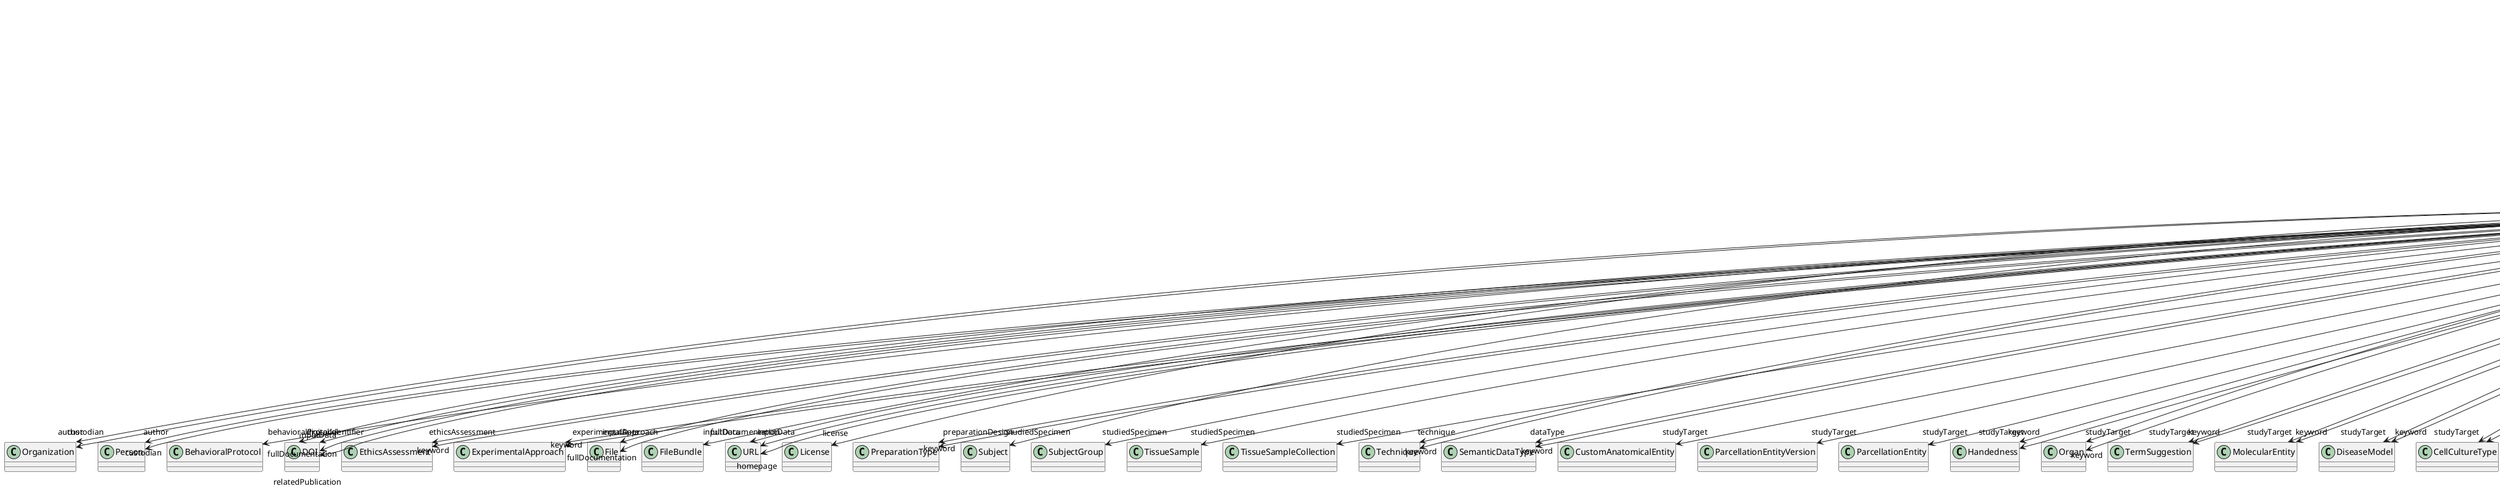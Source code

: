 @startuml
class DatasetVersion {
+author
+behavioralProtocol
+digitalIdentifier
+ethicsAssessment
+experimentalApproach
+inputData
+isAlternativeVersionOf
+isNewVersionOf
+license
+preparationDesign
+studiedSpecimen
+technique
+dataType
+studyTarget
+accessibility
+copyright
+custodian
+description
+fullDocumentation
+fullName
+funding
+homepage
+howToCite
+keyword
+otherContribution
+relatedPublication
+releaseDate
+repository
+shortName
+supportChannel
+versionIdentifier
+versionInnovation

}
DatasetVersion -d-> "author" Organization
DatasetVersion -d-> "author" Person
DatasetVersion -d-> "behavioralProtocol" BehavioralProtocol
DatasetVersion -d-> "digitalIdentifier" DOI
DatasetVersion -d-> "ethicsAssessment" EthicsAssessment
DatasetVersion -d-> "experimentalApproach" ExperimentalApproach
DatasetVersion -d-> "inputData" DOI
DatasetVersion -d-> "inputData" File
DatasetVersion -d-> "inputData" FileBundle
DatasetVersion -d-> "inputData" URL
DatasetVersion -d-> "isAlternativeVersionOf" DatasetVersion
DatasetVersion -d-> "isNewVersionOf" DatasetVersion
DatasetVersion -d-> "license" License
DatasetVersion -d-> "preparationDesign" PreparationType
DatasetVersion -d-> "studiedSpecimen" Subject
DatasetVersion -d-> "studiedSpecimen" SubjectGroup
DatasetVersion -d-> "studiedSpecimen" TissueSample
DatasetVersion -d-> "studiedSpecimen" TissueSampleCollection
DatasetVersion -d-> "technique" Technique
DatasetVersion -d-> "dataType" SemanticDataType
DatasetVersion -d-> "studyTarget" CustomAnatomicalEntity
DatasetVersion -d-> "studyTarget" ParcellationEntityVersion
DatasetVersion -d-> "studyTarget" ParcellationEntity
DatasetVersion -d-> "studyTarget" Handedness
DatasetVersion -d-> "studyTarget" Organ
DatasetVersion -d-> "studyTarget" TermSuggestion
DatasetVersion -d-> "studyTarget" MolecularEntity
DatasetVersion -d-> "studyTarget" DiseaseModel
DatasetVersion -d-> "studyTarget" CellCultureType
DatasetVersion -d-> "studyTarget" Disease
DatasetVersion -d-> "studyTarget" BiologicalOrder
DatasetVersion -d-> "studyTarget" BiologicalSex
DatasetVersion -d-> "studyTarget" Species
DatasetVersion -d-> "studyTarget" UBERONParcellation
DatasetVersion -d-> "studyTarget" BreedingType
DatasetVersion -d-> "studyTarget" GeneticStrainType
DatasetVersion -d-> "studyTarget" CellType
DatasetVersion -d-> "studyTarget" SubcellularEntity
DatasetVersion -d-> "accessibility" ProductAccessibility
DatasetVersion -d-> "copyright" Copyright
DatasetVersion -d-> "custodian" Organization
DatasetVersion -d-> "custodian" Person
DatasetVersion -d-> "fullDocumentation" DOI
DatasetVersion -d-> "fullDocumentation" File
DatasetVersion -d-> "fullDocumentation" URL
DatasetVersion -d-> "funding" Funding
DatasetVersion -d-> "homepage" URL
DatasetVersion -d-> "keyword" DataType
DatasetVersion -d-> "keyword" ModelScope
DatasetVersion -d-> "keyword" ModelAbstractionLevel
DatasetVersion -d-> "keyword" Handedness
DatasetVersion -d-> "keyword" Organ
DatasetVersion -d-> "keyword" UnitOfMeasurement
DatasetVersion -d-> "keyword" TermSuggestion
DatasetVersion -d-> "keyword" StimulusType
DatasetVersion -d-> "keyword" AnatomicalPlane
DatasetVersion -d-> "keyword" ActionStatusType
DatasetVersion -d-> "keyword" TissueSampleType
DatasetVersion -d-> "keyword" MetaDataModelType
DatasetVersion -d-> "keyword" MolecularEntity
DatasetVersion -d-> "keyword" CranialWindowType
DatasetVersion -d-> "keyword" AtlasType
DatasetVersion -d-> "keyword" DiseaseModel
DatasetVersion -d-> "keyword" PatchClampVariation
DatasetVersion -d-> "keyword" FileBundleGrouping
DatasetVersion -d-> "keyword" FileRepositoryType
DatasetVersion -d-> "keyword" CellCultureType
DatasetVersion -d-> "keyword" CriteriaQualityType
DatasetVersion -d-> "keyword" PreparationType
DatasetVersion -d-> "keyword" SubjectAttribute
DatasetVersion -d-> "keyword" AnnotationType
DatasetVersion -d-> "keyword" Language
DatasetVersion -d-> "keyword" Terminology
DatasetVersion -d-> "keyword" Disease
DatasetVersion -d-> "keyword" BiologicalOrder
DatasetVersion -d-> "keyword" AgeCategory
DatasetVersion -d-> "keyword" SemanticDataType
DatasetVersion -d-> "keyword" Laterality
DatasetVersion -d-> "keyword" TypeOfUncertainty
DatasetVersion -d-> "keyword" QualitativeOverlap
DatasetVersion -d-> "keyword" BiologicalSex
DatasetVersion -d-> "keyword" Species
DatasetVersion -d-> "keyword" ProductAccessibility
DatasetVersion -d-> "keyword" ProgrammingLanguage
DatasetVersion -d-> "keyword" EthicsAssessment
DatasetVersion -d-> "keyword" TissueSampleAttribute
DatasetVersion -d-> "keyword" OperatingDevice
DatasetVersion -d-> "keyword" Service
DatasetVersion -d-> "keyword" UBERONParcellation
DatasetVersion -d-> "keyword" AnatomicalAxesOrientation
DatasetVersion -d-> "keyword" Technique
DatasetVersion -d-> "keyword" MeasuredQuantity
DatasetVersion -d-> "keyword" BreedingType
DatasetVersion -d-> "keyword" ContributionType
DatasetVersion -d-> "keyword" DeviceType
DatasetVersion -d-> "keyword" GeneticStrainType
DatasetVersion -d-> "keyword" CellType
DatasetVersion -d-> "keyword" ExperimentalApproach
DatasetVersion -d-> "keyword" SoftwareFeature
DatasetVersion -d-> "keyword" FileUsageRole
DatasetVersion -d-> "keyword" SoftwareApplicationCategory
DatasetVersion -d-> "keyword" OperatingSystem
DatasetVersion -d-> "keyword" SubcellularEntity
DatasetVersion -d-> "keyword" StimulationApproach
DatasetVersion -d-> "otherContribution" Contribution
DatasetVersion -d-> "relatedPublication" DOI
DatasetVersion -d-> "relatedPublication" ISBN
DatasetVersion -d-> "relatedPublication" HANDLE
DatasetVersion -d-> "repository" FileRepository

@enduml